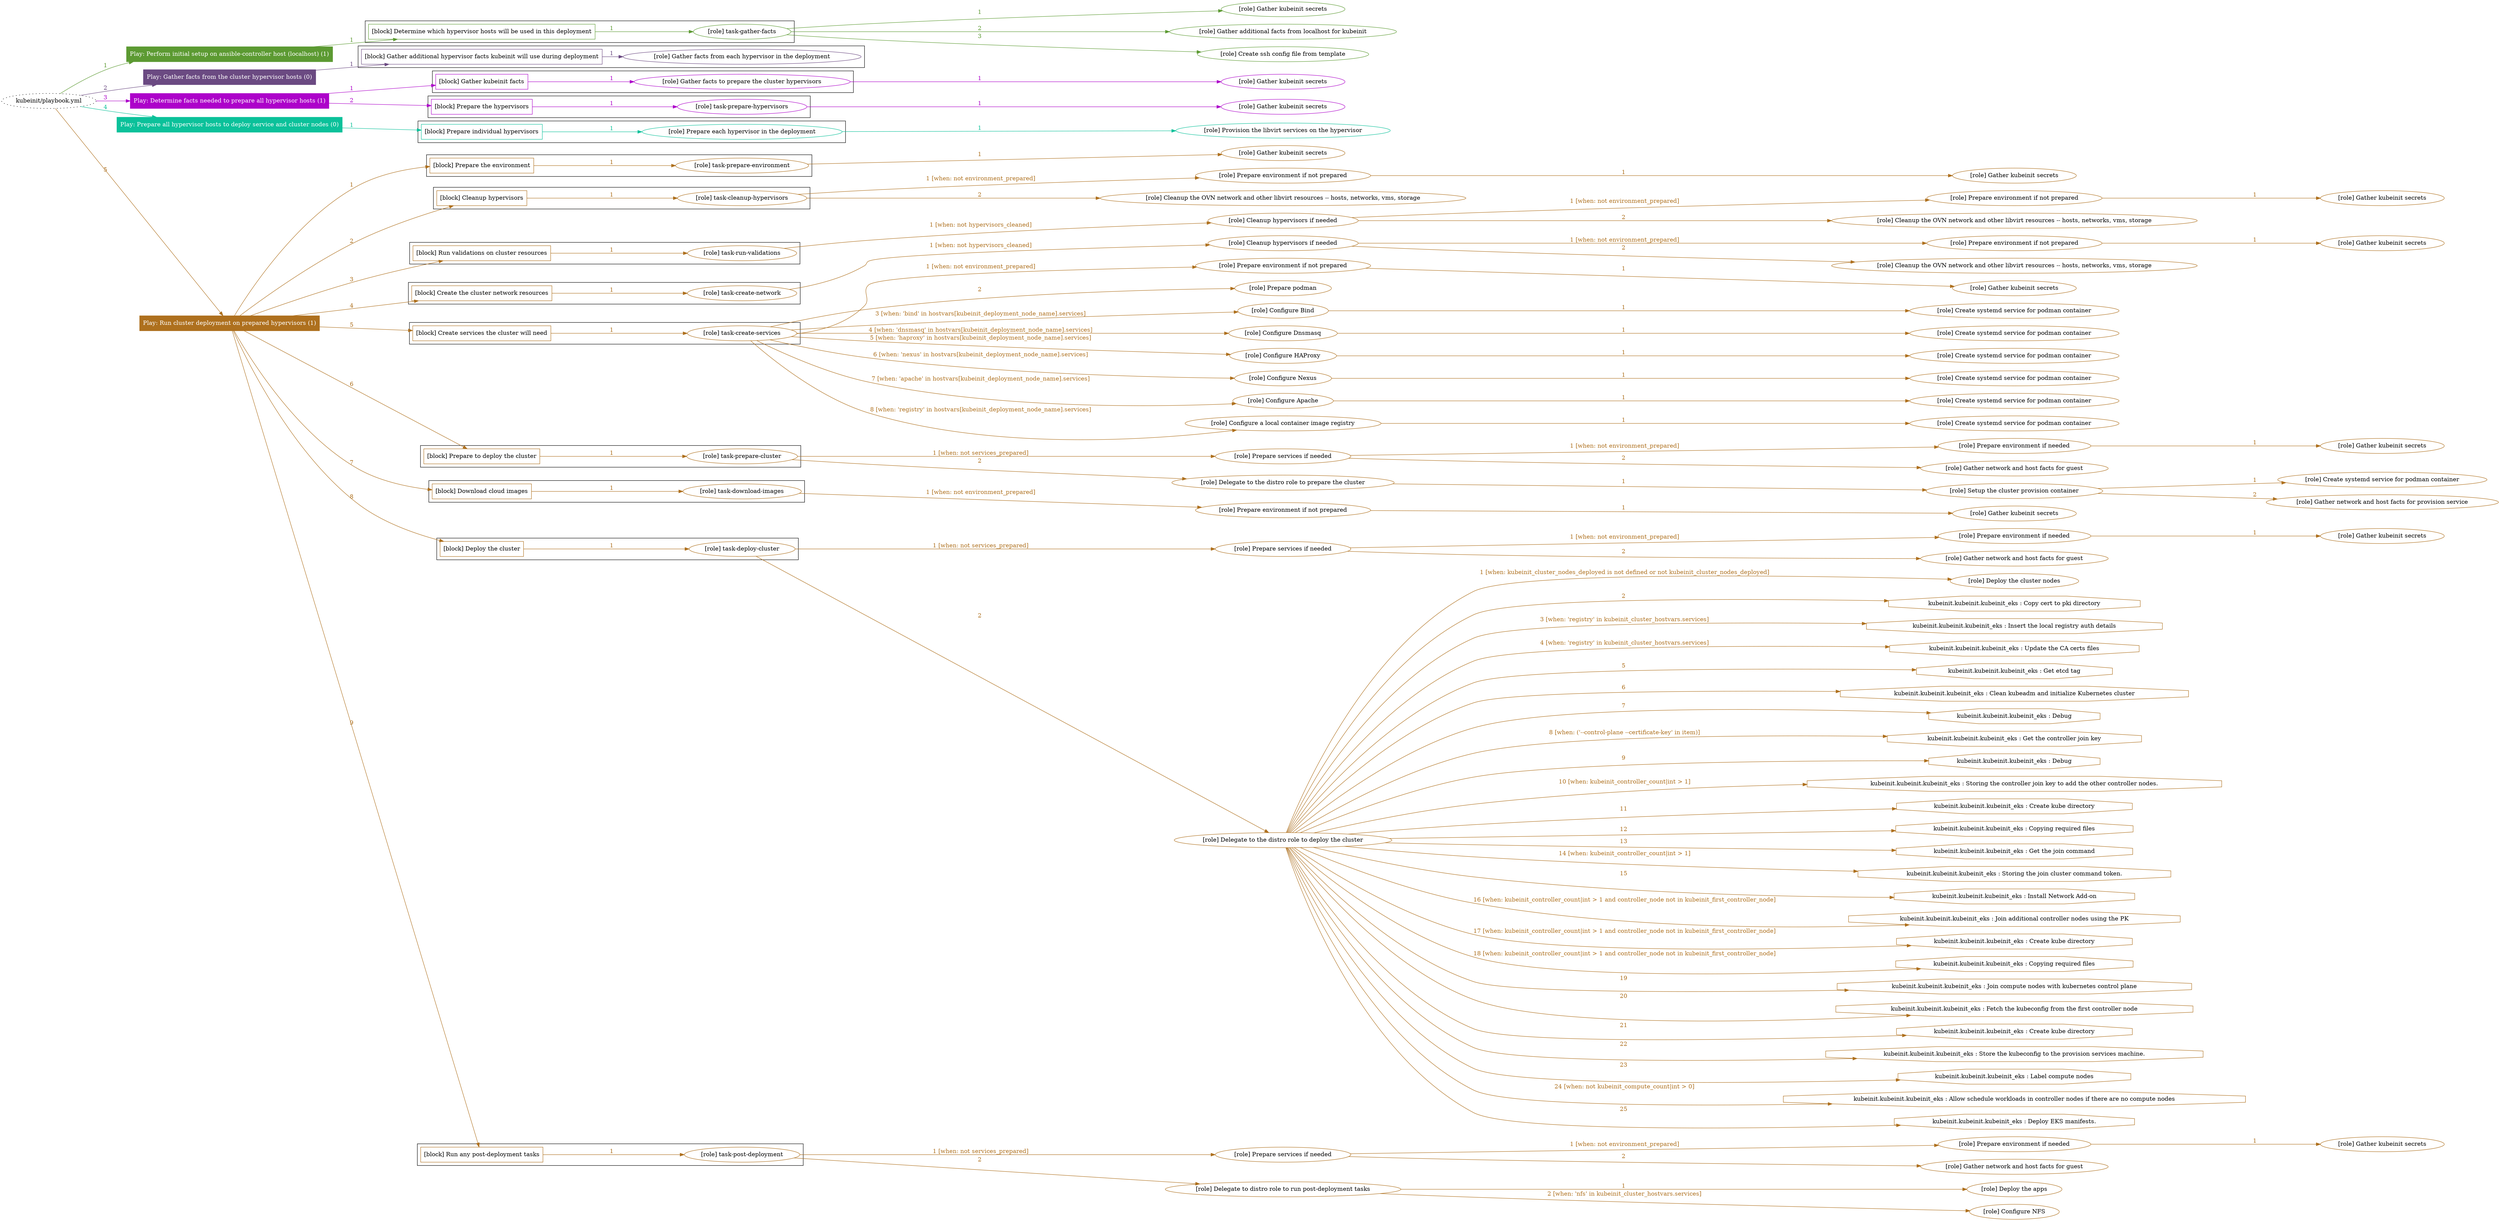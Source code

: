 digraph {
	graph [concentrate=true ordering=in rankdir=LR ratio=fill]
	edge [esep=5 sep=10]
	"kubeinit/playbook.yml" [URL="/home/runner/work/kubeinit/kubeinit/kubeinit/playbook.yml" id=playbook_fae788a6 style=dotted]
	play_ad189367 [label="Play: Perform initial setup on ansible-controller host (localhost) (1)" URL="/home/runner/work/kubeinit/kubeinit/kubeinit/playbook.yml" color="#5c9a32" fontcolor="#ffffff" id=play_ad189367 shape=box style=filled tooltip=localhost]
	"kubeinit/playbook.yml" -> play_ad189367 [label="1 " color="#5c9a32" fontcolor="#5c9a32" id=edge_76873119 labeltooltip="1 " tooltip="1 "]
	subgraph "Gather kubeinit secrets" {
		role_0996299b [label="[role] Gather kubeinit secrets" URL="/home/runner/.ansible/collections/ansible_collections/kubeinit/kubeinit/roles/kubeinit_prepare/tasks/build_hypervisors_group.yml" color="#5c9a32" id=role_0996299b tooltip="Gather kubeinit secrets"]
	}
	subgraph "Gather additional facts from localhost for kubeinit" {
		role_b268ca75 [label="[role] Gather additional facts from localhost for kubeinit" URL="/home/runner/.ansible/collections/ansible_collections/kubeinit/kubeinit/roles/kubeinit_prepare/tasks/build_hypervisors_group.yml" color="#5c9a32" id=role_b268ca75 tooltip="Gather additional facts from localhost for kubeinit"]
	}
	subgraph "Create ssh config file from template" {
		role_4c086fd5 [label="[role] Create ssh config file from template" URL="/home/runner/.ansible/collections/ansible_collections/kubeinit/kubeinit/roles/kubeinit_prepare/tasks/build_hypervisors_group.yml" color="#5c9a32" id=role_4c086fd5 tooltip="Create ssh config file from template"]
	}
	subgraph "task-gather-facts" {
		role_ab5b56ee [label="[role] task-gather-facts" URL="/home/runner/work/kubeinit/kubeinit/kubeinit/playbook.yml" color="#5c9a32" id=role_ab5b56ee tooltip="task-gather-facts"]
		role_ab5b56ee -> role_0996299b [label="1 " color="#5c9a32" fontcolor="#5c9a32" id=edge_f2ef67e6 labeltooltip="1 " tooltip="1 "]
		role_ab5b56ee -> role_b268ca75 [label="2 " color="#5c9a32" fontcolor="#5c9a32" id=edge_b0e251ec labeltooltip="2 " tooltip="2 "]
		role_ab5b56ee -> role_4c086fd5 [label="3 " color="#5c9a32" fontcolor="#5c9a32" id=edge_54af1a6d labeltooltip="3 " tooltip="3 "]
	}
	subgraph "Play: Perform initial setup on ansible-controller host (localhost) (1)" {
		play_ad189367 -> block_37103d86 [label=1 color="#5c9a32" fontcolor="#5c9a32" id=edge_77cb83b7 labeltooltip=1 tooltip=1]
		subgraph cluster_block_37103d86 {
			block_37103d86 [label="[block] Determine which hypervisor hosts will be used in this deployment" URL="/home/runner/work/kubeinit/kubeinit/kubeinit/playbook.yml" color="#5c9a32" id=block_37103d86 labeltooltip="Determine which hypervisor hosts will be used in this deployment" shape=box tooltip="Determine which hypervisor hosts will be used in this deployment"]
			block_37103d86 -> role_ab5b56ee [label="1 " color="#5c9a32" fontcolor="#5c9a32" id=edge_4e294003 labeltooltip="1 " tooltip="1 "]
		}
	}
	play_c53e2dda [label="Play: Gather facts from the cluster hypervisor hosts (0)" URL="/home/runner/work/kubeinit/kubeinit/kubeinit/playbook.yml" color="#6b4a82" fontcolor="#ffffff" id=play_c53e2dda shape=box style=filled tooltip="Play: Gather facts from the cluster hypervisor hosts (0)"]
	"kubeinit/playbook.yml" -> play_c53e2dda [label="2 " color="#6b4a82" fontcolor="#6b4a82" id=edge_818187af labeltooltip="2 " tooltip="2 "]
	subgraph "Gather facts from each hypervisor in the deployment" {
		role_ec1e9ff7 [label="[role] Gather facts from each hypervisor in the deployment" URL="/home/runner/work/kubeinit/kubeinit/kubeinit/playbook.yml" color="#6b4a82" id=role_ec1e9ff7 tooltip="Gather facts from each hypervisor in the deployment"]
	}
	subgraph "Play: Gather facts from the cluster hypervisor hosts (0)" {
		play_c53e2dda -> block_774690ce [label=1 color="#6b4a82" fontcolor="#6b4a82" id=edge_b18ecec1 labeltooltip=1 tooltip=1]
		subgraph cluster_block_774690ce {
			block_774690ce [label="[block] Gather additional hypervisor facts kubeinit will use during deployment" URL="/home/runner/work/kubeinit/kubeinit/kubeinit/playbook.yml" color="#6b4a82" id=block_774690ce labeltooltip="Gather additional hypervisor facts kubeinit will use during deployment" shape=box tooltip="Gather additional hypervisor facts kubeinit will use during deployment"]
			block_774690ce -> role_ec1e9ff7 [label="1 " color="#6b4a82" fontcolor="#6b4a82" id=edge_4ab34fea labeltooltip="1 " tooltip="1 "]
		}
	}
	play_29ae8552 [label="Play: Determine facts needed to prepare all hypervisor hosts (1)" URL="/home/runner/work/kubeinit/kubeinit/kubeinit/playbook.yml" color="#ad02ca" fontcolor="#ffffff" id=play_29ae8552 shape=box style=filled tooltip=localhost]
	"kubeinit/playbook.yml" -> play_29ae8552 [label="3 " color="#ad02ca" fontcolor="#ad02ca" id=edge_31071207 labeltooltip="3 " tooltip="3 "]
	subgraph "Gather kubeinit secrets" {
		role_56c3c17a [label="[role] Gather kubeinit secrets" URL="/home/runner/.ansible/collections/ansible_collections/kubeinit/kubeinit/roles/kubeinit_prepare/tasks/gather_kubeinit_facts.yml" color="#ad02ca" id=role_56c3c17a tooltip="Gather kubeinit secrets"]
	}
	subgraph "Gather facts to prepare the cluster hypervisors" {
		role_32a253c1 [label="[role] Gather facts to prepare the cluster hypervisors" URL="/home/runner/work/kubeinit/kubeinit/kubeinit/playbook.yml" color="#ad02ca" id=role_32a253c1 tooltip="Gather facts to prepare the cluster hypervisors"]
		role_32a253c1 -> role_56c3c17a [label="1 " color="#ad02ca" fontcolor="#ad02ca" id=edge_78044f3e labeltooltip="1 " tooltip="1 "]
	}
	subgraph "Gather kubeinit secrets" {
		role_93957869 [label="[role] Gather kubeinit secrets" URL="/home/runner/.ansible/collections/ansible_collections/kubeinit/kubeinit/roles/kubeinit_prepare/tasks/gather_kubeinit_facts.yml" color="#ad02ca" id=role_93957869 tooltip="Gather kubeinit secrets"]
	}
	subgraph "task-prepare-hypervisors" {
		role_cc9bc6cb [label="[role] task-prepare-hypervisors" URL="/home/runner/work/kubeinit/kubeinit/kubeinit/playbook.yml" color="#ad02ca" id=role_cc9bc6cb tooltip="task-prepare-hypervisors"]
		role_cc9bc6cb -> role_93957869 [label="1 " color="#ad02ca" fontcolor="#ad02ca" id=edge_0e7ab376 labeltooltip="1 " tooltip="1 "]
	}
	subgraph "Play: Determine facts needed to prepare all hypervisor hosts (1)" {
		play_29ae8552 -> block_33cecb9c [label=1 color="#ad02ca" fontcolor="#ad02ca" id=edge_4f0e3d8b labeltooltip=1 tooltip=1]
		subgraph cluster_block_33cecb9c {
			block_33cecb9c [label="[block] Gather kubeinit facts" URL="/home/runner/work/kubeinit/kubeinit/kubeinit/playbook.yml" color="#ad02ca" id=block_33cecb9c labeltooltip="Gather kubeinit facts" shape=box tooltip="Gather kubeinit facts"]
			block_33cecb9c -> role_32a253c1 [label="1 " color="#ad02ca" fontcolor="#ad02ca" id=edge_4448d72c labeltooltip="1 " tooltip="1 "]
		}
		play_29ae8552 -> block_2d67c019 [label=2 color="#ad02ca" fontcolor="#ad02ca" id=edge_a6d59b9d labeltooltip=2 tooltip=2]
		subgraph cluster_block_2d67c019 {
			block_2d67c019 [label="[block] Prepare the hypervisors" URL="/home/runner/work/kubeinit/kubeinit/kubeinit/playbook.yml" color="#ad02ca" id=block_2d67c019 labeltooltip="Prepare the hypervisors" shape=box tooltip="Prepare the hypervisors"]
			block_2d67c019 -> role_cc9bc6cb [label="1 " color="#ad02ca" fontcolor="#ad02ca" id=edge_b2e7fd94 labeltooltip="1 " tooltip="1 "]
		}
	}
	play_1e35b3b3 [label="Play: Prepare all hypervisor hosts to deploy service and cluster nodes (0)" URL="/home/runner/work/kubeinit/kubeinit/kubeinit/playbook.yml" color="#0bc19a" fontcolor="#ffffff" id=play_1e35b3b3 shape=box style=filled tooltip="Play: Prepare all hypervisor hosts to deploy service and cluster nodes (0)"]
	"kubeinit/playbook.yml" -> play_1e35b3b3 [label="4 " color="#0bc19a" fontcolor="#0bc19a" id=edge_f9d59b56 labeltooltip="4 " tooltip="4 "]
	subgraph "Provision the libvirt services on the hypervisor" {
		role_fea4b101 [label="[role] Provision the libvirt services on the hypervisor" URL="/home/runner/.ansible/collections/ansible_collections/kubeinit/kubeinit/roles/kubeinit_prepare/tasks/prepare_hypervisor.yml" color="#0bc19a" id=role_fea4b101 tooltip="Provision the libvirt services on the hypervisor"]
	}
	subgraph "Prepare each hypervisor in the deployment" {
		role_e9f1f1cc [label="[role] Prepare each hypervisor in the deployment" URL="/home/runner/work/kubeinit/kubeinit/kubeinit/playbook.yml" color="#0bc19a" id=role_e9f1f1cc tooltip="Prepare each hypervisor in the deployment"]
		role_e9f1f1cc -> role_fea4b101 [label="1 " color="#0bc19a" fontcolor="#0bc19a" id=edge_56c0f0ff labeltooltip="1 " tooltip="1 "]
	}
	subgraph "Play: Prepare all hypervisor hosts to deploy service and cluster nodes (0)" {
		play_1e35b3b3 -> block_af188182 [label=1 color="#0bc19a" fontcolor="#0bc19a" id=edge_49d46d4f labeltooltip=1 tooltip=1]
		subgraph cluster_block_af188182 {
			block_af188182 [label="[block] Prepare individual hypervisors" URL="/home/runner/work/kubeinit/kubeinit/kubeinit/playbook.yml" color="#0bc19a" id=block_af188182 labeltooltip="Prepare individual hypervisors" shape=box tooltip="Prepare individual hypervisors"]
			block_af188182 -> role_e9f1f1cc [label="1 " color="#0bc19a" fontcolor="#0bc19a" id=edge_deec333d labeltooltip="1 " tooltip="1 "]
		}
	}
	play_710e480f [label="Play: Run cluster deployment on prepared hypervisors (1)" URL="/home/runner/work/kubeinit/kubeinit/kubeinit/playbook.yml" color="#ae701e" fontcolor="#ffffff" id=play_710e480f shape=box style=filled tooltip=localhost]
	"kubeinit/playbook.yml" -> play_710e480f [label="5 " color="#ae701e" fontcolor="#ae701e" id=edge_52e3d6dd labeltooltip="5 " tooltip="5 "]
	subgraph "Gather kubeinit secrets" {
		role_19c52249 [label="[role] Gather kubeinit secrets" URL="/home/runner/.ansible/collections/ansible_collections/kubeinit/kubeinit/roles/kubeinit_prepare/tasks/gather_kubeinit_facts.yml" color="#ae701e" id=role_19c52249 tooltip="Gather kubeinit secrets"]
	}
	subgraph "task-prepare-environment" {
		role_dc12375a [label="[role] task-prepare-environment" URL="/home/runner/work/kubeinit/kubeinit/kubeinit/playbook.yml" color="#ae701e" id=role_dc12375a tooltip="task-prepare-environment"]
		role_dc12375a -> role_19c52249 [label="1 " color="#ae701e" fontcolor="#ae701e" id=edge_b8ef99ff labeltooltip="1 " tooltip="1 "]
	}
	subgraph "Gather kubeinit secrets" {
		role_d8a5900f [label="[role] Gather kubeinit secrets" URL="/home/runner/.ansible/collections/ansible_collections/kubeinit/kubeinit/roles/kubeinit_prepare/tasks/gather_kubeinit_facts.yml" color="#ae701e" id=role_d8a5900f tooltip="Gather kubeinit secrets"]
	}
	subgraph "Prepare environment if not prepared" {
		role_58e70b0e [label="[role] Prepare environment if not prepared" URL="/home/runner/.ansible/collections/ansible_collections/kubeinit/kubeinit/roles/kubeinit_prepare/tasks/cleanup_hypervisors.yml" color="#ae701e" id=role_58e70b0e tooltip="Prepare environment if not prepared"]
		role_58e70b0e -> role_d8a5900f [label="1 " color="#ae701e" fontcolor="#ae701e" id=edge_851a010e labeltooltip="1 " tooltip="1 "]
	}
	subgraph "Cleanup the OVN network and other libvirt resources -- hosts, networks, vms, storage" {
		role_4638a457 [label="[role] Cleanup the OVN network and other libvirt resources -- hosts, networks, vms, storage" URL="/home/runner/.ansible/collections/ansible_collections/kubeinit/kubeinit/roles/kubeinit_prepare/tasks/cleanup_hypervisors.yml" color="#ae701e" id=role_4638a457 tooltip="Cleanup the OVN network and other libvirt resources -- hosts, networks, vms, storage"]
	}
	subgraph "task-cleanup-hypervisors" {
		role_2c6cafed [label="[role] task-cleanup-hypervisors" URL="/home/runner/work/kubeinit/kubeinit/kubeinit/playbook.yml" color="#ae701e" id=role_2c6cafed tooltip="task-cleanup-hypervisors"]
		role_2c6cafed -> role_58e70b0e [label="1 [when: not environment_prepared]" color="#ae701e" fontcolor="#ae701e" id=edge_1cb9a90a labeltooltip="1 [when: not environment_prepared]" tooltip="1 [when: not environment_prepared]"]
		role_2c6cafed -> role_4638a457 [label="2 " color="#ae701e" fontcolor="#ae701e" id=edge_5e16ffc8 labeltooltip="2 " tooltip="2 "]
	}
	subgraph "Gather kubeinit secrets" {
		role_1b65843d [label="[role] Gather kubeinit secrets" URL="/home/runner/.ansible/collections/ansible_collections/kubeinit/kubeinit/roles/kubeinit_prepare/tasks/gather_kubeinit_facts.yml" color="#ae701e" id=role_1b65843d tooltip="Gather kubeinit secrets"]
	}
	subgraph "Prepare environment if not prepared" {
		role_efb7b883 [label="[role] Prepare environment if not prepared" URL="/home/runner/.ansible/collections/ansible_collections/kubeinit/kubeinit/roles/kubeinit_prepare/tasks/cleanup_hypervisors.yml" color="#ae701e" id=role_efb7b883 tooltip="Prepare environment if not prepared"]
		role_efb7b883 -> role_1b65843d [label="1 " color="#ae701e" fontcolor="#ae701e" id=edge_5a7b22ba labeltooltip="1 " tooltip="1 "]
	}
	subgraph "Cleanup the OVN network and other libvirt resources -- hosts, networks, vms, storage" {
		role_b88642ab [label="[role] Cleanup the OVN network and other libvirt resources -- hosts, networks, vms, storage" URL="/home/runner/.ansible/collections/ansible_collections/kubeinit/kubeinit/roles/kubeinit_prepare/tasks/cleanup_hypervisors.yml" color="#ae701e" id=role_b88642ab tooltip="Cleanup the OVN network and other libvirt resources -- hosts, networks, vms, storage"]
	}
	subgraph "Cleanup hypervisors if needed" {
		role_633b3107 [label="[role] Cleanup hypervisors if needed" URL="/home/runner/.ansible/collections/ansible_collections/kubeinit/kubeinit/roles/kubeinit_validations/tasks/main.yml" color="#ae701e" id=role_633b3107 tooltip="Cleanup hypervisors if needed"]
		role_633b3107 -> role_efb7b883 [label="1 [when: not environment_prepared]" color="#ae701e" fontcolor="#ae701e" id=edge_5e5d08c3 labeltooltip="1 [when: not environment_prepared]" tooltip="1 [when: not environment_prepared]"]
		role_633b3107 -> role_b88642ab [label="2 " color="#ae701e" fontcolor="#ae701e" id=edge_fd4baf2f labeltooltip="2 " tooltip="2 "]
	}
	subgraph "task-run-validations" {
		role_20f71d4a [label="[role] task-run-validations" URL="/home/runner/work/kubeinit/kubeinit/kubeinit/playbook.yml" color="#ae701e" id=role_20f71d4a tooltip="task-run-validations"]
		role_20f71d4a -> role_633b3107 [label="1 [when: not hypervisors_cleaned]" color="#ae701e" fontcolor="#ae701e" id=edge_5cfab544 labeltooltip="1 [when: not hypervisors_cleaned]" tooltip="1 [when: not hypervisors_cleaned]"]
	}
	subgraph "Gather kubeinit secrets" {
		role_04d87582 [label="[role] Gather kubeinit secrets" URL="/home/runner/.ansible/collections/ansible_collections/kubeinit/kubeinit/roles/kubeinit_prepare/tasks/gather_kubeinit_facts.yml" color="#ae701e" id=role_04d87582 tooltip="Gather kubeinit secrets"]
	}
	subgraph "Prepare environment if not prepared" {
		role_4943bcf5 [label="[role] Prepare environment if not prepared" URL="/home/runner/.ansible/collections/ansible_collections/kubeinit/kubeinit/roles/kubeinit_prepare/tasks/cleanup_hypervisors.yml" color="#ae701e" id=role_4943bcf5 tooltip="Prepare environment if not prepared"]
		role_4943bcf5 -> role_04d87582 [label="1 " color="#ae701e" fontcolor="#ae701e" id=edge_42ec8b04 labeltooltip="1 " tooltip="1 "]
	}
	subgraph "Cleanup the OVN network and other libvirt resources -- hosts, networks, vms, storage" {
		role_d17bb377 [label="[role] Cleanup the OVN network and other libvirt resources -- hosts, networks, vms, storage" URL="/home/runner/.ansible/collections/ansible_collections/kubeinit/kubeinit/roles/kubeinit_prepare/tasks/cleanup_hypervisors.yml" color="#ae701e" id=role_d17bb377 tooltip="Cleanup the OVN network and other libvirt resources -- hosts, networks, vms, storage"]
	}
	subgraph "Cleanup hypervisors if needed" {
		role_29fd5264 [label="[role] Cleanup hypervisors if needed" URL="/home/runner/.ansible/collections/ansible_collections/kubeinit/kubeinit/roles/kubeinit_libvirt/tasks/create_network.yml" color="#ae701e" id=role_29fd5264 tooltip="Cleanup hypervisors if needed"]
		role_29fd5264 -> role_4943bcf5 [label="1 [when: not environment_prepared]" color="#ae701e" fontcolor="#ae701e" id=edge_411dfeeb labeltooltip="1 [when: not environment_prepared]" tooltip="1 [when: not environment_prepared]"]
		role_29fd5264 -> role_d17bb377 [label="2 " color="#ae701e" fontcolor="#ae701e" id=edge_2dabce5d labeltooltip="2 " tooltip="2 "]
	}
	subgraph "task-create-network" {
		role_f24084fc [label="[role] task-create-network" URL="/home/runner/work/kubeinit/kubeinit/kubeinit/playbook.yml" color="#ae701e" id=role_f24084fc tooltip="task-create-network"]
		role_f24084fc -> role_29fd5264 [label="1 [when: not hypervisors_cleaned]" color="#ae701e" fontcolor="#ae701e" id=edge_a85c0414 labeltooltip="1 [when: not hypervisors_cleaned]" tooltip="1 [when: not hypervisors_cleaned]"]
	}
	subgraph "Gather kubeinit secrets" {
		role_4816b621 [label="[role] Gather kubeinit secrets" URL="/home/runner/.ansible/collections/ansible_collections/kubeinit/kubeinit/roles/kubeinit_prepare/tasks/gather_kubeinit_facts.yml" color="#ae701e" id=role_4816b621 tooltip="Gather kubeinit secrets"]
	}
	subgraph "Prepare environment if not prepared" {
		role_4d6cba40 [label="[role] Prepare environment if not prepared" URL="/home/runner/.ansible/collections/ansible_collections/kubeinit/kubeinit/roles/kubeinit_services/tasks/main.yml" color="#ae701e" id=role_4d6cba40 tooltip="Prepare environment if not prepared"]
		role_4d6cba40 -> role_4816b621 [label="1 " color="#ae701e" fontcolor="#ae701e" id=edge_6a636835 labeltooltip="1 " tooltip="1 "]
	}
	subgraph "Prepare podman" {
		role_d3a8a4c3 [label="[role] Prepare podman" URL="/home/runner/.ansible/collections/ansible_collections/kubeinit/kubeinit/roles/kubeinit_services/tasks/00_create_service_pod.yml" color="#ae701e" id=role_d3a8a4c3 tooltip="Prepare podman"]
	}
	subgraph "Create systemd service for podman container" {
		role_46c44bd7 [label="[role] Create systemd service for podman container" URL="/home/runner/.ansible/collections/ansible_collections/kubeinit/kubeinit/roles/kubeinit_bind/tasks/main.yml" color="#ae701e" id=role_46c44bd7 tooltip="Create systemd service for podman container"]
	}
	subgraph "Configure Bind" {
		role_5f7b7539 [label="[role] Configure Bind" URL="/home/runner/.ansible/collections/ansible_collections/kubeinit/kubeinit/roles/kubeinit_services/tasks/start_services_containers.yml" color="#ae701e" id=role_5f7b7539 tooltip="Configure Bind"]
		role_5f7b7539 -> role_46c44bd7 [label="1 " color="#ae701e" fontcolor="#ae701e" id=edge_147ec0d7 labeltooltip="1 " tooltip="1 "]
	}
	subgraph "Create systemd service for podman container" {
		role_ccacf285 [label="[role] Create systemd service for podman container" URL="/home/runner/.ansible/collections/ansible_collections/kubeinit/kubeinit/roles/kubeinit_dnsmasq/tasks/main.yml" color="#ae701e" id=role_ccacf285 tooltip="Create systemd service for podman container"]
	}
	subgraph "Configure Dnsmasq" {
		role_8ea8d6be [label="[role] Configure Dnsmasq" URL="/home/runner/.ansible/collections/ansible_collections/kubeinit/kubeinit/roles/kubeinit_services/tasks/start_services_containers.yml" color="#ae701e" id=role_8ea8d6be tooltip="Configure Dnsmasq"]
		role_8ea8d6be -> role_ccacf285 [label="1 " color="#ae701e" fontcolor="#ae701e" id=edge_8b93c76d labeltooltip="1 " tooltip="1 "]
	}
	subgraph "Create systemd service for podman container" {
		role_e630af3b [label="[role] Create systemd service for podman container" URL="/home/runner/.ansible/collections/ansible_collections/kubeinit/kubeinit/roles/kubeinit_haproxy/tasks/main.yml" color="#ae701e" id=role_e630af3b tooltip="Create systemd service for podman container"]
	}
	subgraph "Configure HAProxy" {
		role_71226d66 [label="[role] Configure HAProxy" URL="/home/runner/.ansible/collections/ansible_collections/kubeinit/kubeinit/roles/kubeinit_services/tasks/start_services_containers.yml" color="#ae701e" id=role_71226d66 tooltip="Configure HAProxy"]
		role_71226d66 -> role_e630af3b [label="1 " color="#ae701e" fontcolor="#ae701e" id=edge_07bb0cbd labeltooltip="1 " tooltip="1 "]
	}
	subgraph "Create systemd service for podman container" {
		role_4be1c4a9 [label="[role] Create systemd service for podman container" URL="/home/runner/.ansible/collections/ansible_collections/kubeinit/kubeinit/roles/kubeinit_nexus/tasks/main.yml" color="#ae701e" id=role_4be1c4a9 tooltip="Create systemd service for podman container"]
	}
	subgraph "Configure Nexus" {
		role_60d150ea [label="[role] Configure Nexus" URL="/home/runner/.ansible/collections/ansible_collections/kubeinit/kubeinit/roles/kubeinit_services/tasks/start_services_containers.yml" color="#ae701e" id=role_60d150ea tooltip="Configure Nexus"]
		role_60d150ea -> role_4be1c4a9 [label="1 " color="#ae701e" fontcolor="#ae701e" id=edge_cd3bf975 labeltooltip="1 " tooltip="1 "]
	}
	subgraph "Create systemd service for podman container" {
		role_8aa37f63 [label="[role] Create systemd service for podman container" URL="/home/runner/.ansible/collections/ansible_collections/kubeinit/kubeinit/roles/kubeinit_apache/tasks/main.yml" color="#ae701e" id=role_8aa37f63 tooltip="Create systemd service for podman container"]
	}
	subgraph "Configure Apache" {
		role_77951de2 [label="[role] Configure Apache" URL="/home/runner/.ansible/collections/ansible_collections/kubeinit/kubeinit/roles/kubeinit_services/tasks/start_services_containers.yml" color="#ae701e" id=role_77951de2 tooltip="Configure Apache"]
		role_77951de2 -> role_8aa37f63 [label="1 " color="#ae701e" fontcolor="#ae701e" id=edge_2bc3a700 labeltooltip="1 " tooltip="1 "]
	}
	subgraph "Create systemd service for podman container" {
		role_3f1aec57 [label="[role] Create systemd service for podman container" URL="/home/runner/.ansible/collections/ansible_collections/kubeinit/kubeinit/roles/kubeinit_registry/tasks/main.yml" color="#ae701e" id=role_3f1aec57 tooltip="Create systemd service for podman container"]
	}
	subgraph "Configure a local container image registry" {
		role_85245fe4 [label="[role] Configure a local container image registry" URL="/home/runner/.ansible/collections/ansible_collections/kubeinit/kubeinit/roles/kubeinit_services/tasks/start_services_containers.yml" color="#ae701e" id=role_85245fe4 tooltip="Configure a local container image registry"]
		role_85245fe4 -> role_3f1aec57 [label="1 " color="#ae701e" fontcolor="#ae701e" id=edge_a9524dc8 labeltooltip="1 " tooltip="1 "]
	}
	subgraph "task-create-services" {
		role_9c3f280a [label="[role] task-create-services" URL="/home/runner/work/kubeinit/kubeinit/kubeinit/playbook.yml" color="#ae701e" id=role_9c3f280a tooltip="task-create-services"]
		role_9c3f280a -> role_4d6cba40 [label="1 [when: not environment_prepared]" color="#ae701e" fontcolor="#ae701e" id=edge_7c98b1f7 labeltooltip="1 [when: not environment_prepared]" tooltip="1 [when: not environment_prepared]"]
		role_9c3f280a -> role_d3a8a4c3 [label="2 " color="#ae701e" fontcolor="#ae701e" id=edge_9c13ae5c labeltooltip="2 " tooltip="2 "]
		role_9c3f280a -> role_5f7b7539 [label="3 [when: 'bind' in hostvars[kubeinit_deployment_node_name].services]" color="#ae701e" fontcolor="#ae701e" id=edge_4090b973 labeltooltip="3 [when: 'bind' in hostvars[kubeinit_deployment_node_name].services]" tooltip="3 [when: 'bind' in hostvars[kubeinit_deployment_node_name].services]"]
		role_9c3f280a -> role_8ea8d6be [label="4 [when: 'dnsmasq' in hostvars[kubeinit_deployment_node_name].services]" color="#ae701e" fontcolor="#ae701e" id=edge_c97fe299 labeltooltip="4 [when: 'dnsmasq' in hostvars[kubeinit_deployment_node_name].services]" tooltip="4 [when: 'dnsmasq' in hostvars[kubeinit_deployment_node_name].services]"]
		role_9c3f280a -> role_71226d66 [label="5 [when: 'haproxy' in hostvars[kubeinit_deployment_node_name].services]" color="#ae701e" fontcolor="#ae701e" id=edge_34c2ebd7 labeltooltip="5 [when: 'haproxy' in hostvars[kubeinit_deployment_node_name].services]" tooltip="5 [when: 'haproxy' in hostvars[kubeinit_deployment_node_name].services]"]
		role_9c3f280a -> role_60d150ea [label="6 [when: 'nexus' in hostvars[kubeinit_deployment_node_name].services]" color="#ae701e" fontcolor="#ae701e" id=edge_09ebb0dd labeltooltip="6 [when: 'nexus' in hostvars[kubeinit_deployment_node_name].services]" tooltip="6 [when: 'nexus' in hostvars[kubeinit_deployment_node_name].services]"]
		role_9c3f280a -> role_77951de2 [label="7 [when: 'apache' in hostvars[kubeinit_deployment_node_name].services]" color="#ae701e" fontcolor="#ae701e" id=edge_4dab4f7b labeltooltip="7 [when: 'apache' in hostvars[kubeinit_deployment_node_name].services]" tooltip="7 [when: 'apache' in hostvars[kubeinit_deployment_node_name].services]"]
		role_9c3f280a -> role_85245fe4 [label="8 [when: 'registry' in hostvars[kubeinit_deployment_node_name].services]" color="#ae701e" fontcolor="#ae701e" id=edge_61dae83c labeltooltip="8 [when: 'registry' in hostvars[kubeinit_deployment_node_name].services]" tooltip="8 [when: 'registry' in hostvars[kubeinit_deployment_node_name].services]"]
	}
	subgraph "Gather kubeinit secrets" {
		role_09ce8e26 [label="[role] Gather kubeinit secrets" URL="/home/runner/.ansible/collections/ansible_collections/kubeinit/kubeinit/roles/kubeinit_prepare/tasks/gather_kubeinit_facts.yml" color="#ae701e" id=role_09ce8e26 tooltip="Gather kubeinit secrets"]
	}
	subgraph "Prepare environment if needed" {
		role_2db262e6 [label="[role] Prepare environment if needed" URL="/home/runner/.ansible/collections/ansible_collections/kubeinit/kubeinit/roles/kubeinit_services/tasks/prepare_services.yml" color="#ae701e" id=role_2db262e6 tooltip="Prepare environment if needed"]
		role_2db262e6 -> role_09ce8e26 [label="1 " color="#ae701e" fontcolor="#ae701e" id=edge_54b948ab labeltooltip="1 " tooltip="1 "]
	}
	subgraph "Gather network and host facts for guest" {
		role_ae7d5aee [label="[role] Gather network and host facts for guest" URL="/home/runner/.ansible/collections/ansible_collections/kubeinit/kubeinit/roles/kubeinit_services/tasks/prepare_services.yml" color="#ae701e" id=role_ae7d5aee tooltip="Gather network and host facts for guest"]
	}
	subgraph "Prepare services if needed" {
		role_7100aee3 [label="[role] Prepare services if needed" URL="/home/runner/.ansible/collections/ansible_collections/kubeinit/kubeinit/roles/kubeinit_prepare/tasks/prepare_cluster.yml" color="#ae701e" id=role_7100aee3 tooltip="Prepare services if needed"]
		role_7100aee3 -> role_2db262e6 [label="1 [when: not environment_prepared]" color="#ae701e" fontcolor="#ae701e" id=edge_b0b0f17f labeltooltip="1 [when: not environment_prepared]" tooltip="1 [when: not environment_prepared]"]
		role_7100aee3 -> role_ae7d5aee [label="2 " color="#ae701e" fontcolor="#ae701e" id=edge_58ff189a labeltooltip="2 " tooltip="2 "]
	}
	subgraph "Create systemd service for podman container" {
		role_5513061f [label="[role] Create systemd service for podman container" URL="/home/runner/.ansible/collections/ansible_collections/kubeinit/kubeinit/roles/kubeinit_services/tasks/create_provision_container.yml" color="#ae701e" id=role_5513061f tooltip="Create systemd service for podman container"]
	}
	subgraph "Gather network and host facts for provision service" {
		role_e4d71f2a [label="[role] Gather network and host facts for provision service" URL="/home/runner/.ansible/collections/ansible_collections/kubeinit/kubeinit/roles/kubeinit_services/tasks/create_provision_container.yml" color="#ae701e" id=role_e4d71f2a tooltip="Gather network and host facts for provision service"]
	}
	subgraph "Setup the cluster provision container" {
		role_7224a442 [label="[role] Setup the cluster provision container" URL="/home/runner/.ansible/collections/ansible_collections/kubeinit/kubeinit/roles/kubeinit_eks/tasks/prepare_cluster.yml" color="#ae701e" id=role_7224a442 tooltip="Setup the cluster provision container"]
		role_7224a442 -> role_5513061f [label="1 " color="#ae701e" fontcolor="#ae701e" id=edge_fba2519e labeltooltip="1 " tooltip="1 "]
		role_7224a442 -> role_e4d71f2a [label="2 " color="#ae701e" fontcolor="#ae701e" id=edge_3805f093 labeltooltip="2 " tooltip="2 "]
	}
	subgraph "Delegate to the distro role to prepare the cluster" {
		role_9d33d813 [label="[role] Delegate to the distro role to prepare the cluster" URL="/home/runner/.ansible/collections/ansible_collections/kubeinit/kubeinit/roles/kubeinit_prepare/tasks/prepare_cluster.yml" color="#ae701e" id=role_9d33d813 tooltip="Delegate to the distro role to prepare the cluster"]
		role_9d33d813 -> role_7224a442 [label="1 " color="#ae701e" fontcolor="#ae701e" id=edge_1af18f57 labeltooltip="1 " tooltip="1 "]
	}
	subgraph "task-prepare-cluster" {
		role_a6209845 [label="[role] task-prepare-cluster" URL="/home/runner/work/kubeinit/kubeinit/kubeinit/playbook.yml" color="#ae701e" id=role_a6209845 tooltip="task-prepare-cluster"]
		role_a6209845 -> role_7100aee3 [label="1 [when: not services_prepared]" color="#ae701e" fontcolor="#ae701e" id=edge_672e35e5 labeltooltip="1 [when: not services_prepared]" tooltip="1 [when: not services_prepared]"]
		role_a6209845 -> role_9d33d813 [label="2 " color="#ae701e" fontcolor="#ae701e" id=edge_c268701e labeltooltip="2 " tooltip="2 "]
	}
	subgraph "Gather kubeinit secrets" {
		role_1b3d0995 [label="[role] Gather kubeinit secrets" URL="/home/runner/.ansible/collections/ansible_collections/kubeinit/kubeinit/roles/kubeinit_prepare/tasks/gather_kubeinit_facts.yml" color="#ae701e" id=role_1b3d0995 tooltip="Gather kubeinit secrets"]
	}
	subgraph "Prepare environment if not prepared" {
		role_e752d941 [label="[role] Prepare environment if not prepared" URL="/home/runner/.ansible/collections/ansible_collections/kubeinit/kubeinit/roles/kubeinit_libvirt/tasks/download_cloud_images.yml" color="#ae701e" id=role_e752d941 tooltip="Prepare environment if not prepared"]
		role_e752d941 -> role_1b3d0995 [label="1 " color="#ae701e" fontcolor="#ae701e" id=edge_6c9d88ed labeltooltip="1 " tooltip="1 "]
	}
	subgraph "task-download-images" {
		role_9160b7eb [label="[role] task-download-images" URL="/home/runner/work/kubeinit/kubeinit/kubeinit/playbook.yml" color="#ae701e" id=role_9160b7eb tooltip="task-download-images"]
		role_9160b7eb -> role_e752d941 [label="1 [when: not environment_prepared]" color="#ae701e" fontcolor="#ae701e" id=edge_cc51a0d9 labeltooltip="1 [when: not environment_prepared]" tooltip="1 [when: not environment_prepared]"]
	}
	subgraph "Gather kubeinit secrets" {
		role_d360280e [label="[role] Gather kubeinit secrets" URL="/home/runner/.ansible/collections/ansible_collections/kubeinit/kubeinit/roles/kubeinit_prepare/tasks/gather_kubeinit_facts.yml" color="#ae701e" id=role_d360280e tooltip="Gather kubeinit secrets"]
	}
	subgraph "Prepare environment if needed" {
		role_f6c2cb1d [label="[role] Prepare environment if needed" URL="/home/runner/.ansible/collections/ansible_collections/kubeinit/kubeinit/roles/kubeinit_services/tasks/prepare_services.yml" color="#ae701e" id=role_f6c2cb1d tooltip="Prepare environment if needed"]
		role_f6c2cb1d -> role_d360280e [label="1 " color="#ae701e" fontcolor="#ae701e" id=edge_de7a1f6e labeltooltip="1 " tooltip="1 "]
	}
	subgraph "Gather network and host facts for guest" {
		role_e6354f37 [label="[role] Gather network and host facts for guest" URL="/home/runner/.ansible/collections/ansible_collections/kubeinit/kubeinit/roles/kubeinit_services/tasks/prepare_services.yml" color="#ae701e" id=role_e6354f37 tooltip="Gather network and host facts for guest"]
	}
	subgraph "Prepare services if needed" {
		role_b3113e3f [label="[role] Prepare services if needed" URL="/home/runner/.ansible/collections/ansible_collections/kubeinit/kubeinit/roles/kubeinit_prepare/tasks/deploy_cluster.yml" color="#ae701e" id=role_b3113e3f tooltip="Prepare services if needed"]
		role_b3113e3f -> role_f6c2cb1d [label="1 [when: not environment_prepared]" color="#ae701e" fontcolor="#ae701e" id=edge_39b9d447 labeltooltip="1 [when: not environment_prepared]" tooltip="1 [when: not environment_prepared]"]
		role_b3113e3f -> role_e6354f37 [label="2 " color="#ae701e" fontcolor="#ae701e" id=edge_aa51ec8e labeltooltip="2 " tooltip="2 "]
	}
	subgraph "Deploy the cluster nodes" {
		role_4a306cb4 [label="[role] Deploy the cluster nodes" URL="/home/runner/.ansible/collections/ansible_collections/kubeinit/kubeinit/roles/kubeinit_eks/tasks/main.yml" color="#ae701e" id=role_4a306cb4 tooltip="Deploy the cluster nodes"]
	}
	subgraph "Delegate to the distro role to deploy the cluster" {
		role_aaac3f68 [label="[role] Delegate to the distro role to deploy the cluster" URL="/home/runner/.ansible/collections/ansible_collections/kubeinit/kubeinit/roles/kubeinit_prepare/tasks/deploy_cluster.yml" color="#ae701e" id=role_aaac3f68 tooltip="Delegate to the distro role to deploy the cluster"]
		role_aaac3f68 -> role_4a306cb4 [label="1 [when: kubeinit_cluster_nodes_deployed is not defined or not kubeinit_cluster_nodes_deployed]" color="#ae701e" fontcolor="#ae701e" id=edge_585c69de labeltooltip="1 [when: kubeinit_cluster_nodes_deployed is not defined or not kubeinit_cluster_nodes_deployed]" tooltip="1 [when: kubeinit_cluster_nodes_deployed is not defined or not kubeinit_cluster_nodes_deployed]"]
		task_b8368c78 [label="kubeinit.kubeinit.kubeinit_eks : Copy cert to pki directory" URL="/home/runner/.ansible/collections/ansible_collections/kubeinit/kubeinit/roles/kubeinit_eks/tasks/main.yml" color="#ae701e" id=task_b8368c78 shape=octagon tooltip="kubeinit.kubeinit.kubeinit_eks : Copy cert to pki directory"]
		role_aaac3f68 -> task_b8368c78 [label="2 " color="#ae701e" fontcolor="#ae701e" id=edge_7be88f5a labeltooltip="2 " tooltip="2 "]
		task_532ece8b [label="kubeinit.kubeinit.kubeinit_eks : Insert the local registry auth details" URL="/home/runner/.ansible/collections/ansible_collections/kubeinit/kubeinit/roles/kubeinit_eks/tasks/main.yml" color="#ae701e" id=task_532ece8b shape=octagon tooltip="kubeinit.kubeinit.kubeinit_eks : Insert the local registry auth details"]
		role_aaac3f68 -> task_532ece8b [label="3 [when: 'registry' in kubeinit_cluster_hostvars.services]" color="#ae701e" fontcolor="#ae701e" id=edge_eea18b3e labeltooltip="3 [when: 'registry' in kubeinit_cluster_hostvars.services]" tooltip="3 [when: 'registry' in kubeinit_cluster_hostvars.services]"]
		task_defe965f [label="kubeinit.kubeinit.kubeinit_eks : Update the CA certs files" URL="/home/runner/.ansible/collections/ansible_collections/kubeinit/kubeinit/roles/kubeinit_eks/tasks/main.yml" color="#ae701e" id=task_defe965f shape=octagon tooltip="kubeinit.kubeinit.kubeinit_eks : Update the CA certs files"]
		role_aaac3f68 -> task_defe965f [label="4 [when: 'registry' in kubeinit_cluster_hostvars.services]" color="#ae701e" fontcolor="#ae701e" id=edge_3c73e6e2 labeltooltip="4 [when: 'registry' in kubeinit_cluster_hostvars.services]" tooltip="4 [when: 'registry' in kubeinit_cluster_hostvars.services]"]
		task_320803f0 [label="kubeinit.kubeinit.kubeinit_eks : Get etcd tag" URL="/home/runner/.ansible/collections/ansible_collections/kubeinit/kubeinit/roles/kubeinit_eks/tasks/main.yml" color="#ae701e" id=task_320803f0 shape=octagon tooltip="kubeinit.kubeinit.kubeinit_eks : Get etcd tag"]
		role_aaac3f68 -> task_320803f0 [label="5 " color="#ae701e" fontcolor="#ae701e" id=edge_ef6830e4 labeltooltip="5 " tooltip="5 "]
		task_0600409a [label="kubeinit.kubeinit.kubeinit_eks : Clean kubeadm and initialize Kubernetes cluster" URL="/home/runner/.ansible/collections/ansible_collections/kubeinit/kubeinit/roles/kubeinit_eks/tasks/main.yml" color="#ae701e" id=task_0600409a shape=octagon tooltip="kubeinit.kubeinit.kubeinit_eks : Clean kubeadm and initialize Kubernetes cluster"]
		role_aaac3f68 -> task_0600409a [label="6 " color="#ae701e" fontcolor="#ae701e" id=edge_1cbe6a6a labeltooltip="6 " tooltip="6 "]
		task_d07456bc [label="kubeinit.kubeinit.kubeinit_eks : Debug" URL="/home/runner/.ansible/collections/ansible_collections/kubeinit/kubeinit/roles/kubeinit_eks/tasks/main.yml" color="#ae701e" id=task_d07456bc shape=octagon tooltip="kubeinit.kubeinit.kubeinit_eks : Debug"]
		role_aaac3f68 -> task_d07456bc [label="7 " color="#ae701e" fontcolor="#ae701e" id=edge_ccfee92a labeltooltip="7 " tooltip="7 "]
		task_dc3c25ec [label="kubeinit.kubeinit.kubeinit_eks : Get the controller join key" URL="/home/runner/.ansible/collections/ansible_collections/kubeinit/kubeinit/roles/kubeinit_eks/tasks/main.yml" color="#ae701e" id=task_dc3c25ec shape=octagon tooltip="kubeinit.kubeinit.kubeinit_eks : Get the controller join key"]
		role_aaac3f68 -> task_dc3c25ec [label="8 [when: ('--control-plane --certificate-key' in item)]" color="#ae701e" fontcolor="#ae701e" id=edge_033b1dc4 labeltooltip="8 [when: ('--control-plane --certificate-key' in item)]" tooltip="8 [when: ('--control-plane --certificate-key' in item)]"]
		task_46288b58 [label="kubeinit.kubeinit.kubeinit_eks : Debug" URL="/home/runner/.ansible/collections/ansible_collections/kubeinit/kubeinit/roles/kubeinit_eks/tasks/main.yml" color="#ae701e" id=task_46288b58 shape=octagon tooltip="kubeinit.kubeinit.kubeinit_eks : Debug"]
		role_aaac3f68 -> task_46288b58 [label="9 " color="#ae701e" fontcolor="#ae701e" id=edge_4d7b871a labeltooltip="9 " tooltip="9 "]
		task_96a36d88 [label="kubeinit.kubeinit.kubeinit_eks : Storing the controller join key to add the other controller nodes." URL="/home/runner/.ansible/collections/ansible_collections/kubeinit/kubeinit/roles/kubeinit_eks/tasks/main.yml" color="#ae701e" id=task_96a36d88 shape=octagon tooltip="kubeinit.kubeinit.kubeinit_eks : Storing the controller join key to add the other controller nodes."]
		role_aaac3f68 -> task_96a36d88 [label="10 [when: kubeinit_controller_count|int > 1]" color="#ae701e" fontcolor="#ae701e" id=edge_d4141194 labeltooltip="10 [when: kubeinit_controller_count|int > 1]" tooltip="10 [when: kubeinit_controller_count|int > 1]"]
		task_3ccafa90 [label="kubeinit.kubeinit.kubeinit_eks : Create kube directory" URL="/home/runner/.ansible/collections/ansible_collections/kubeinit/kubeinit/roles/kubeinit_eks/tasks/main.yml" color="#ae701e" id=task_3ccafa90 shape=octagon tooltip="kubeinit.kubeinit.kubeinit_eks : Create kube directory"]
		role_aaac3f68 -> task_3ccafa90 [label="11 " color="#ae701e" fontcolor="#ae701e" id=edge_bcfd9695 labeltooltip="11 " tooltip="11 "]
		task_66f66ddf [label="kubeinit.kubeinit.kubeinit_eks : Copying required files" URL="/home/runner/.ansible/collections/ansible_collections/kubeinit/kubeinit/roles/kubeinit_eks/tasks/main.yml" color="#ae701e" id=task_66f66ddf shape=octagon tooltip="kubeinit.kubeinit.kubeinit_eks : Copying required files"]
		role_aaac3f68 -> task_66f66ddf [label="12 " color="#ae701e" fontcolor="#ae701e" id=edge_0c97884a labeltooltip="12 " tooltip="12 "]
		task_1470f5fe [label="kubeinit.kubeinit.kubeinit_eks : Get the join command" URL="/home/runner/.ansible/collections/ansible_collections/kubeinit/kubeinit/roles/kubeinit_eks/tasks/main.yml" color="#ae701e" id=task_1470f5fe shape=octagon tooltip="kubeinit.kubeinit.kubeinit_eks : Get the join command"]
		role_aaac3f68 -> task_1470f5fe [label="13 " color="#ae701e" fontcolor="#ae701e" id=edge_877f850c labeltooltip="13 " tooltip="13 "]
		task_9bb35ce5 [label="kubeinit.kubeinit.kubeinit_eks : Storing the join cluster command token." URL="/home/runner/.ansible/collections/ansible_collections/kubeinit/kubeinit/roles/kubeinit_eks/tasks/main.yml" color="#ae701e" id=task_9bb35ce5 shape=octagon tooltip="kubeinit.kubeinit.kubeinit_eks : Storing the join cluster command token."]
		role_aaac3f68 -> task_9bb35ce5 [label="14 [when: kubeinit_controller_count|int > 1]" color="#ae701e" fontcolor="#ae701e" id=edge_fe85272a labeltooltip="14 [when: kubeinit_controller_count|int > 1]" tooltip="14 [when: kubeinit_controller_count|int > 1]"]
		task_eaa06735 [label="kubeinit.kubeinit.kubeinit_eks : Install Network Add-on" URL="/home/runner/.ansible/collections/ansible_collections/kubeinit/kubeinit/roles/kubeinit_eks/tasks/main.yml" color="#ae701e" id=task_eaa06735 shape=octagon tooltip="kubeinit.kubeinit.kubeinit_eks : Install Network Add-on"]
		role_aaac3f68 -> task_eaa06735 [label="15 " color="#ae701e" fontcolor="#ae701e" id=edge_5428a3f2 labeltooltip="15 " tooltip="15 "]
		task_9023b578 [label="kubeinit.kubeinit.kubeinit_eks : Join additional controller nodes using the PK" URL="/home/runner/.ansible/collections/ansible_collections/kubeinit/kubeinit/roles/kubeinit_eks/tasks/main.yml" color="#ae701e" id=task_9023b578 shape=octagon tooltip="kubeinit.kubeinit.kubeinit_eks : Join additional controller nodes using the PK"]
		role_aaac3f68 -> task_9023b578 [label="16 [when: kubeinit_controller_count|int > 1 and controller_node not in kubeinit_first_controller_node]" color="#ae701e" fontcolor="#ae701e" id=edge_00e46a32 labeltooltip="16 [when: kubeinit_controller_count|int > 1 and controller_node not in kubeinit_first_controller_node]" tooltip="16 [when: kubeinit_controller_count|int > 1 and controller_node not in kubeinit_first_controller_node]"]
		task_334cc0ef [label="kubeinit.kubeinit.kubeinit_eks : Create kube directory" URL="/home/runner/.ansible/collections/ansible_collections/kubeinit/kubeinit/roles/kubeinit_eks/tasks/main.yml" color="#ae701e" id=task_334cc0ef shape=octagon tooltip="kubeinit.kubeinit.kubeinit_eks : Create kube directory"]
		role_aaac3f68 -> task_334cc0ef [label="17 [when: kubeinit_controller_count|int > 1 and controller_node not in kubeinit_first_controller_node]" color="#ae701e" fontcolor="#ae701e" id=edge_22f588f3 labeltooltip="17 [when: kubeinit_controller_count|int > 1 and controller_node not in kubeinit_first_controller_node]" tooltip="17 [when: kubeinit_controller_count|int > 1 and controller_node not in kubeinit_first_controller_node]"]
		task_5d9af165 [label="kubeinit.kubeinit.kubeinit_eks : Copying required files" URL="/home/runner/.ansible/collections/ansible_collections/kubeinit/kubeinit/roles/kubeinit_eks/tasks/main.yml" color="#ae701e" id=task_5d9af165 shape=octagon tooltip="kubeinit.kubeinit.kubeinit_eks : Copying required files"]
		role_aaac3f68 -> task_5d9af165 [label="18 [when: kubeinit_controller_count|int > 1 and controller_node not in kubeinit_first_controller_node]" color="#ae701e" fontcolor="#ae701e" id=edge_218c422f labeltooltip="18 [when: kubeinit_controller_count|int > 1 and controller_node not in kubeinit_first_controller_node]" tooltip="18 [when: kubeinit_controller_count|int > 1 and controller_node not in kubeinit_first_controller_node]"]
		task_80b3e667 [label="kubeinit.kubeinit.kubeinit_eks : Join compute nodes with kubernetes control plane" URL="/home/runner/.ansible/collections/ansible_collections/kubeinit/kubeinit/roles/kubeinit_eks/tasks/main.yml" color="#ae701e" id=task_80b3e667 shape=octagon tooltip="kubeinit.kubeinit.kubeinit_eks : Join compute nodes with kubernetes control plane"]
		role_aaac3f68 -> task_80b3e667 [label="19 " color="#ae701e" fontcolor="#ae701e" id=edge_907be88e labeltooltip="19 " tooltip="19 "]
		task_d14f59cc [label="kubeinit.kubeinit.kubeinit_eks : Fetch the kubeconfig from the first controller node" URL="/home/runner/.ansible/collections/ansible_collections/kubeinit/kubeinit/roles/kubeinit_eks/tasks/main.yml" color="#ae701e" id=task_d14f59cc shape=octagon tooltip="kubeinit.kubeinit.kubeinit_eks : Fetch the kubeconfig from the first controller node"]
		role_aaac3f68 -> task_d14f59cc [label="20 " color="#ae701e" fontcolor="#ae701e" id=edge_4693670f labeltooltip="20 " tooltip="20 "]
		task_e47741be [label="kubeinit.kubeinit.kubeinit_eks : Create kube directory" URL="/home/runner/.ansible/collections/ansible_collections/kubeinit/kubeinit/roles/kubeinit_eks/tasks/main.yml" color="#ae701e" id=task_e47741be shape=octagon tooltip="kubeinit.kubeinit.kubeinit_eks : Create kube directory"]
		role_aaac3f68 -> task_e47741be [label="21 " color="#ae701e" fontcolor="#ae701e" id=edge_ba4bf94b labeltooltip="21 " tooltip="21 "]
		task_48df3d28 [label="kubeinit.kubeinit.kubeinit_eks : Store the kubeconfig to the provision services machine." URL="/home/runner/.ansible/collections/ansible_collections/kubeinit/kubeinit/roles/kubeinit_eks/tasks/main.yml" color="#ae701e" id=task_48df3d28 shape=octagon tooltip="kubeinit.kubeinit.kubeinit_eks : Store the kubeconfig to the provision services machine."]
		role_aaac3f68 -> task_48df3d28 [label="22 " color="#ae701e" fontcolor="#ae701e" id=edge_eb004870 labeltooltip="22 " tooltip="22 "]
		task_b4f9f37a [label="kubeinit.kubeinit.kubeinit_eks : Label compute nodes" URL="/home/runner/.ansible/collections/ansible_collections/kubeinit/kubeinit/roles/kubeinit_eks/tasks/main.yml" color="#ae701e" id=task_b4f9f37a shape=octagon tooltip="kubeinit.kubeinit.kubeinit_eks : Label compute nodes"]
		role_aaac3f68 -> task_b4f9f37a [label="23 " color="#ae701e" fontcolor="#ae701e" id=edge_f82ab825 labeltooltip="23 " tooltip="23 "]
		task_7956dc9f [label="kubeinit.kubeinit.kubeinit_eks : Allow schedule workloads in controller nodes if there are no compute nodes" URL="/home/runner/.ansible/collections/ansible_collections/kubeinit/kubeinit/roles/kubeinit_eks/tasks/main.yml" color="#ae701e" id=task_7956dc9f shape=octagon tooltip="kubeinit.kubeinit.kubeinit_eks : Allow schedule workloads in controller nodes if there are no compute nodes"]
		role_aaac3f68 -> task_7956dc9f [label="24 [when: not kubeinit_compute_count|int > 0]" color="#ae701e" fontcolor="#ae701e" id=edge_d776770b labeltooltip="24 [when: not kubeinit_compute_count|int > 0]" tooltip="24 [when: not kubeinit_compute_count|int > 0]"]
		task_715f1ab1 [label="kubeinit.kubeinit.kubeinit_eks : Deploy EKS manifests." URL="/home/runner/.ansible/collections/ansible_collections/kubeinit/kubeinit/roles/kubeinit_eks/tasks/main.yml" color="#ae701e" id=task_715f1ab1 shape=octagon tooltip="kubeinit.kubeinit.kubeinit_eks : Deploy EKS manifests."]
		role_aaac3f68 -> task_715f1ab1 [label="25 " color="#ae701e" fontcolor="#ae701e" id=edge_cc19e702 labeltooltip="25 " tooltip="25 "]
	}
	subgraph "task-deploy-cluster" {
		role_1e1aae95 [label="[role] task-deploy-cluster" URL="/home/runner/work/kubeinit/kubeinit/kubeinit/playbook.yml" color="#ae701e" id=role_1e1aae95 tooltip="task-deploy-cluster"]
		role_1e1aae95 -> role_b3113e3f [label="1 [when: not services_prepared]" color="#ae701e" fontcolor="#ae701e" id=edge_6f5c7807 labeltooltip="1 [when: not services_prepared]" tooltip="1 [when: not services_prepared]"]
		role_1e1aae95 -> role_aaac3f68 [label="2 " color="#ae701e" fontcolor="#ae701e" id=edge_f987559d labeltooltip="2 " tooltip="2 "]
	}
	subgraph "Gather kubeinit secrets" {
		role_b98aa16a [label="[role] Gather kubeinit secrets" URL="/home/runner/.ansible/collections/ansible_collections/kubeinit/kubeinit/roles/kubeinit_prepare/tasks/gather_kubeinit_facts.yml" color="#ae701e" id=role_b98aa16a tooltip="Gather kubeinit secrets"]
	}
	subgraph "Prepare environment if needed" {
		role_db9fc154 [label="[role] Prepare environment if needed" URL="/home/runner/.ansible/collections/ansible_collections/kubeinit/kubeinit/roles/kubeinit_services/tasks/prepare_services.yml" color="#ae701e" id=role_db9fc154 tooltip="Prepare environment if needed"]
		role_db9fc154 -> role_b98aa16a [label="1 " color="#ae701e" fontcolor="#ae701e" id=edge_f7f25eaf labeltooltip="1 " tooltip="1 "]
	}
	subgraph "Gather network and host facts for guest" {
		role_4c8f2351 [label="[role] Gather network and host facts for guest" URL="/home/runner/.ansible/collections/ansible_collections/kubeinit/kubeinit/roles/kubeinit_services/tasks/prepare_services.yml" color="#ae701e" id=role_4c8f2351 tooltip="Gather network and host facts for guest"]
	}
	subgraph "Prepare services if needed" {
		role_0d86654a [label="[role] Prepare services if needed" URL="/home/runner/.ansible/collections/ansible_collections/kubeinit/kubeinit/roles/kubeinit_prepare/tasks/post_deployment.yml" color="#ae701e" id=role_0d86654a tooltip="Prepare services if needed"]
		role_0d86654a -> role_db9fc154 [label="1 [when: not environment_prepared]" color="#ae701e" fontcolor="#ae701e" id=edge_8fb39d38 labeltooltip="1 [when: not environment_prepared]" tooltip="1 [when: not environment_prepared]"]
		role_0d86654a -> role_4c8f2351 [label="2 " color="#ae701e" fontcolor="#ae701e" id=edge_5b282e53 labeltooltip="2 " tooltip="2 "]
	}
	subgraph "Deploy the apps" {
		role_1fe7750d [label="[role] Deploy the apps" URL="/home/runner/.ansible/collections/ansible_collections/kubeinit/kubeinit/roles/kubeinit_eks/tasks/post_deployment_tasks.yml" color="#ae701e" id=role_1fe7750d tooltip="Deploy the apps"]
	}
	subgraph "Configure NFS" {
		role_542d93ba [label="[role] Configure NFS" URL="/home/runner/.ansible/collections/ansible_collections/kubeinit/kubeinit/roles/kubeinit_eks/tasks/post_deployment_tasks.yml" color="#ae701e" id=role_542d93ba tooltip="Configure NFS"]
	}
	subgraph "Delegate to distro role to run post-deployment tasks" {
		role_b76f8410 [label="[role] Delegate to distro role to run post-deployment tasks" URL="/home/runner/.ansible/collections/ansible_collections/kubeinit/kubeinit/roles/kubeinit_prepare/tasks/post_deployment.yml" color="#ae701e" id=role_b76f8410 tooltip="Delegate to distro role to run post-deployment tasks"]
		role_b76f8410 -> role_1fe7750d [label="1 " color="#ae701e" fontcolor="#ae701e" id=edge_292c1398 labeltooltip="1 " tooltip="1 "]
		role_b76f8410 -> role_542d93ba [label="2 [when: 'nfs' in kubeinit_cluster_hostvars.services]" color="#ae701e" fontcolor="#ae701e" id=edge_8fa3ca09 labeltooltip="2 [when: 'nfs' in kubeinit_cluster_hostvars.services]" tooltip="2 [when: 'nfs' in kubeinit_cluster_hostvars.services]"]
	}
	subgraph "task-post-deployment" {
		role_01c1a8ad [label="[role] task-post-deployment" URL="/home/runner/work/kubeinit/kubeinit/kubeinit/playbook.yml" color="#ae701e" id=role_01c1a8ad tooltip="task-post-deployment"]
		role_01c1a8ad -> role_0d86654a [label="1 [when: not services_prepared]" color="#ae701e" fontcolor="#ae701e" id=edge_cd83068e labeltooltip="1 [when: not services_prepared]" tooltip="1 [when: not services_prepared]"]
		role_01c1a8ad -> role_b76f8410 [label="2 " color="#ae701e" fontcolor="#ae701e" id=edge_01fdd80a labeltooltip="2 " tooltip="2 "]
	}
	subgraph "Play: Run cluster deployment on prepared hypervisors (1)" {
		play_710e480f -> block_12dd9a60 [label=1 color="#ae701e" fontcolor="#ae701e" id=edge_1fac19f7 labeltooltip=1 tooltip=1]
		subgraph cluster_block_12dd9a60 {
			block_12dd9a60 [label="[block] Prepare the environment" URL="/home/runner/work/kubeinit/kubeinit/kubeinit/playbook.yml" color="#ae701e" id=block_12dd9a60 labeltooltip="Prepare the environment" shape=box tooltip="Prepare the environment"]
			block_12dd9a60 -> role_dc12375a [label="1 " color="#ae701e" fontcolor="#ae701e" id=edge_acfc5dfc labeltooltip="1 " tooltip="1 "]
		}
		play_710e480f -> block_26ac0b05 [label=2 color="#ae701e" fontcolor="#ae701e" id=edge_55e83178 labeltooltip=2 tooltip=2]
		subgraph cluster_block_26ac0b05 {
			block_26ac0b05 [label="[block] Cleanup hypervisors" URL="/home/runner/work/kubeinit/kubeinit/kubeinit/playbook.yml" color="#ae701e" id=block_26ac0b05 labeltooltip="Cleanup hypervisors" shape=box tooltip="Cleanup hypervisors"]
			block_26ac0b05 -> role_2c6cafed [label="1 " color="#ae701e" fontcolor="#ae701e" id=edge_3a11a316 labeltooltip="1 " tooltip="1 "]
		}
		play_710e480f -> block_2136b229 [label=3 color="#ae701e" fontcolor="#ae701e" id=edge_199100a4 labeltooltip=3 tooltip=3]
		subgraph cluster_block_2136b229 {
			block_2136b229 [label="[block] Run validations on cluster resources" URL="/home/runner/work/kubeinit/kubeinit/kubeinit/playbook.yml" color="#ae701e" id=block_2136b229 labeltooltip="Run validations on cluster resources" shape=box tooltip="Run validations on cluster resources"]
			block_2136b229 -> role_20f71d4a [label="1 " color="#ae701e" fontcolor="#ae701e" id=edge_0a815bd1 labeltooltip="1 " tooltip="1 "]
		}
		play_710e480f -> block_e2d35280 [label=4 color="#ae701e" fontcolor="#ae701e" id=edge_66ce1a0c labeltooltip=4 tooltip=4]
		subgraph cluster_block_e2d35280 {
			block_e2d35280 [label="[block] Create the cluster network resources" URL="/home/runner/work/kubeinit/kubeinit/kubeinit/playbook.yml" color="#ae701e" id=block_e2d35280 labeltooltip="Create the cluster network resources" shape=box tooltip="Create the cluster network resources"]
			block_e2d35280 -> role_f24084fc [label="1 " color="#ae701e" fontcolor="#ae701e" id=edge_fddb80ed labeltooltip="1 " tooltip="1 "]
		}
		play_710e480f -> block_4bf84fcf [label=5 color="#ae701e" fontcolor="#ae701e" id=edge_da8f54b7 labeltooltip=5 tooltip=5]
		subgraph cluster_block_4bf84fcf {
			block_4bf84fcf [label="[block] Create services the cluster will need" URL="/home/runner/work/kubeinit/kubeinit/kubeinit/playbook.yml" color="#ae701e" id=block_4bf84fcf labeltooltip="Create services the cluster will need" shape=box tooltip="Create services the cluster will need"]
			block_4bf84fcf -> role_9c3f280a [label="1 " color="#ae701e" fontcolor="#ae701e" id=edge_d35e5e76 labeltooltip="1 " tooltip="1 "]
		}
		play_710e480f -> block_da5058ac [label=6 color="#ae701e" fontcolor="#ae701e" id=edge_78b4d5a0 labeltooltip=6 tooltip=6]
		subgraph cluster_block_da5058ac {
			block_da5058ac [label="[block] Prepare to deploy the cluster" URL="/home/runner/work/kubeinit/kubeinit/kubeinit/playbook.yml" color="#ae701e" id=block_da5058ac labeltooltip="Prepare to deploy the cluster" shape=box tooltip="Prepare to deploy the cluster"]
			block_da5058ac -> role_a6209845 [label="1 " color="#ae701e" fontcolor="#ae701e" id=edge_5bb6e2e9 labeltooltip="1 " tooltip="1 "]
		}
		play_710e480f -> block_ccd4eccd [label=7 color="#ae701e" fontcolor="#ae701e" id=edge_b1a7abac labeltooltip=7 tooltip=7]
		subgraph cluster_block_ccd4eccd {
			block_ccd4eccd [label="[block] Download cloud images" URL="/home/runner/work/kubeinit/kubeinit/kubeinit/playbook.yml" color="#ae701e" id=block_ccd4eccd labeltooltip="Download cloud images" shape=box tooltip="Download cloud images"]
			block_ccd4eccd -> role_9160b7eb [label="1 " color="#ae701e" fontcolor="#ae701e" id=edge_ea3201ed labeltooltip="1 " tooltip="1 "]
		}
		play_710e480f -> block_09b65f3a [label=8 color="#ae701e" fontcolor="#ae701e" id=edge_d53dfad5 labeltooltip=8 tooltip=8]
		subgraph cluster_block_09b65f3a {
			block_09b65f3a [label="[block] Deploy the cluster" URL="/home/runner/work/kubeinit/kubeinit/kubeinit/playbook.yml" color="#ae701e" id=block_09b65f3a labeltooltip="Deploy the cluster" shape=box tooltip="Deploy the cluster"]
			block_09b65f3a -> role_1e1aae95 [label="1 " color="#ae701e" fontcolor="#ae701e" id=edge_37ae6dac labeltooltip="1 " tooltip="1 "]
		}
		play_710e480f -> block_c67bd871 [label=9 color="#ae701e" fontcolor="#ae701e" id=edge_d1486159 labeltooltip=9 tooltip=9]
		subgraph cluster_block_c67bd871 {
			block_c67bd871 [label="[block] Run any post-deployment tasks" URL="/home/runner/work/kubeinit/kubeinit/kubeinit/playbook.yml" color="#ae701e" id=block_c67bd871 labeltooltip="Run any post-deployment tasks" shape=box tooltip="Run any post-deployment tasks"]
			block_c67bd871 -> role_01c1a8ad [label="1 " color="#ae701e" fontcolor="#ae701e" id=edge_009ec6da labeltooltip="1 " tooltip="1 "]
		}
	}
}
